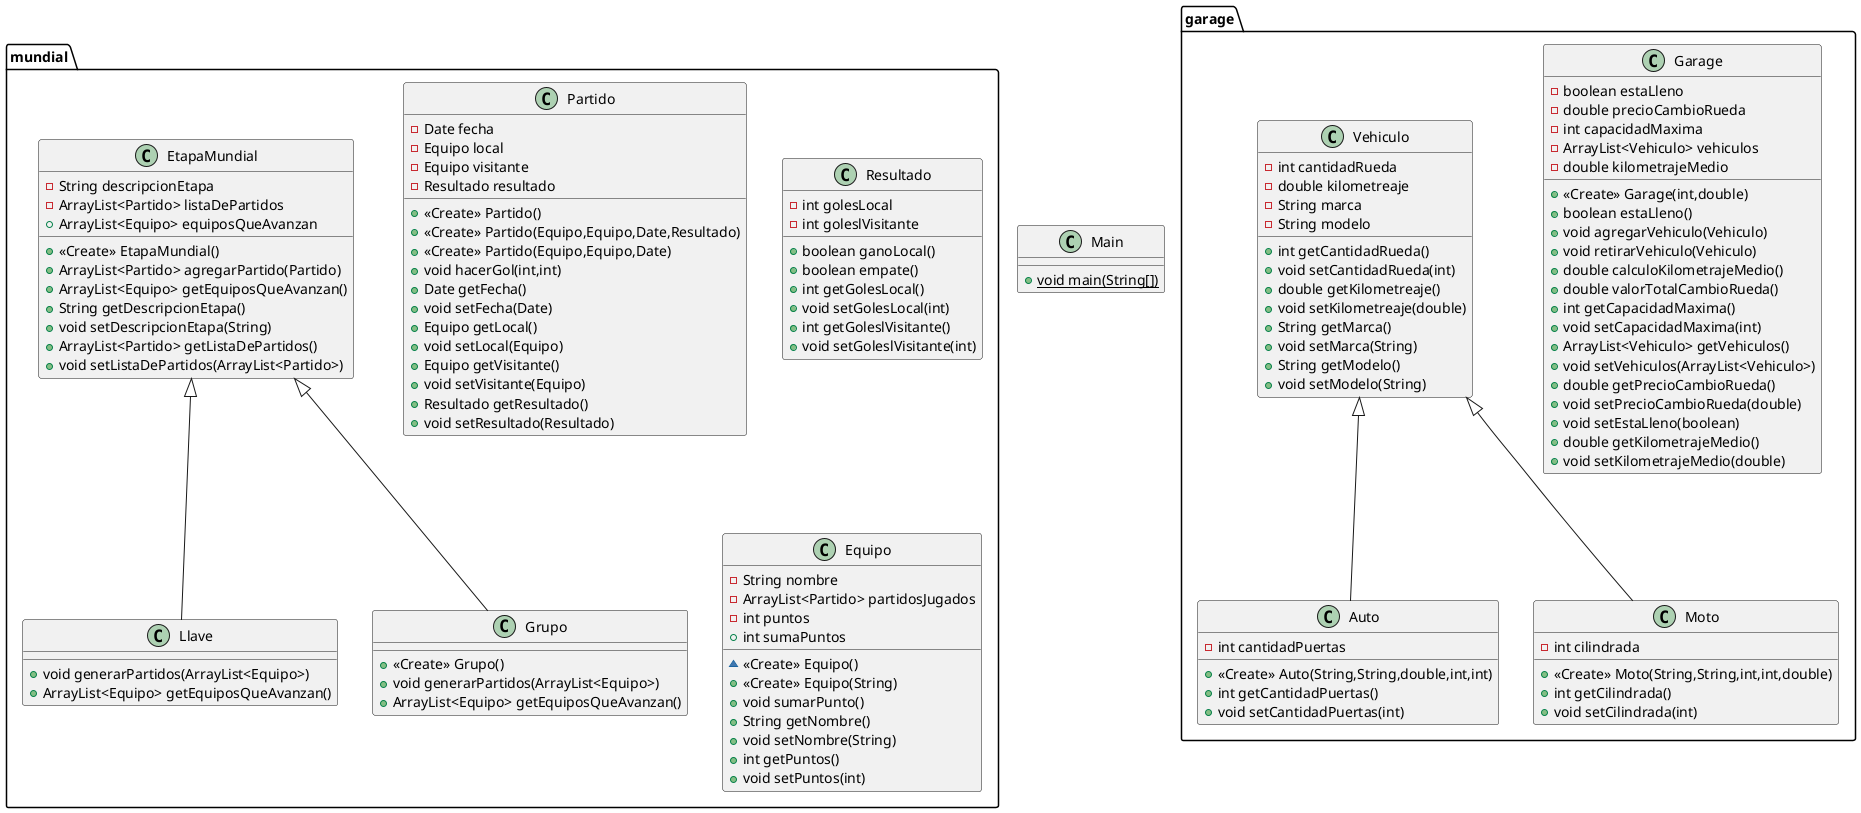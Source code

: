 @startuml
class garage.Auto {
- int cantidadPuertas
+ <<Create>> Auto(String,String,double,int,int)
+ int getCantidadPuertas()
+ void setCantidadPuertas(int)
}
class mundial.Partido {
- Date fecha
- Equipo local
- Equipo visitante
- Resultado resultado
+ <<Create>> Partido()
+ <<Create>> Partido(Equipo,Equipo,Date,Resultado)
+ <<Create>> Partido(Equipo,Equipo,Date)
+ void hacerGol(int,int)
+ Date getFecha()
+ void setFecha(Date)
+ Equipo getLocal()
+ void setLocal(Equipo)
+ Equipo getVisitante()
+ void setVisitante(Equipo)
+ Resultado getResultado()
+ void setResultado(Resultado)
}
class Main {
+ {static} void main(String[])
}
class mundial.Resultado {
- int golesLocal
- int goleslVisitante
+ boolean ganoLocal()
+ boolean empate()
+ int getGolesLocal()
+ void setGolesLocal(int)
+ int getGoleslVisitante()
+ void setGoleslVisitante(int)
}
class garage.Garage {
- boolean estaLleno
- double precioCambioRueda
- int capacidadMaxima
- ArrayList<Vehiculo> vehiculos
- double kilometrajeMedio
+ <<Create>> Garage(int,double)
+ boolean estaLleno()
+ void agregarVehiculo(Vehiculo)
+ void retirarVehiculo(Vehiculo)
+ double calculoKilometrajeMedio()
+ double valorTotalCambioRueda()
+ int getCapacidadMaxima()
+ void setCapacidadMaxima(int)
+ ArrayList<Vehiculo> getVehiculos()
+ void setVehiculos(ArrayList<Vehiculo>)
+ double getPrecioCambioRueda()
+ void setPrecioCambioRueda(double)
+ void setEstaLleno(boolean)
+ double getKilometrajeMedio()
+ void setKilometrajeMedio(double)
}
class mundial.Llave {
+ void generarPartidos(ArrayList<Equipo>)
+ ArrayList<Equipo> getEquiposQueAvanzan()
}
class mundial.EtapaMundial {
- String descripcionEtapa
- ArrayList<Partido> listaDePartidos
+ ArrayList<Equipo> equiposQueAvanzan
+ <<Create>> EtapaMundial()
+ ArrayList<Partido> agregarPartido(Partido)
+ ArrayList<Equipo> getEquiposQueAvanzan()
+ String getDescripcionEtapa()
+ void setDescripcionEtapa(String)
+ ArrayList<Partido> getListaDePartidos()
+ void setListaDePartidos(ArrayList<Partido>)
}
class mundial.Grupo {
+ <<Create>> Grupo()
+ void generarPartidos(ArrayList<Equipo>)
+ ArrayList<Equipo> getEquiposQueAvanzan()
}
class garage.Moto {
- int cilindrada
+ <<Create>> Moto(String,String,int,int,double)
+ int getCilindrada()
+ void setCilindrada(int)
}
class garage.Vehiculo {
- int cantidadRueda
- double kilometreaje
- String marca
- String modelo
+ int getCantidadRueda()
+ void setCantidadRueda(int)
+ double getKilometreaje()
+ void setKilometreaje(double)
+ String getMarca()
+ void setMarca(String)
+ String getModelo()
+ void setModelo(String)
}
class mundial.Equipo {
- String nombre
- ArrayList<Partido> partidosJugados
- int puntos
+ int sumaPuntos
~ <<Create>> Equipo()
+ <<Create>> Equipo(String)
+ void sumarPunto()
+ String getNombre()
+ void setNombre(String)
+ int getPuntos()
+ void setPuntos(int)
}


garage.Vehiculo <|-- garage.Auto
mundial.EtapaMundial <|-- mundial.Llave
mundial.EtapaMundial <|-- mundial.Grupo
garage.Vehiculo <|-- garage.Moto
@enduml